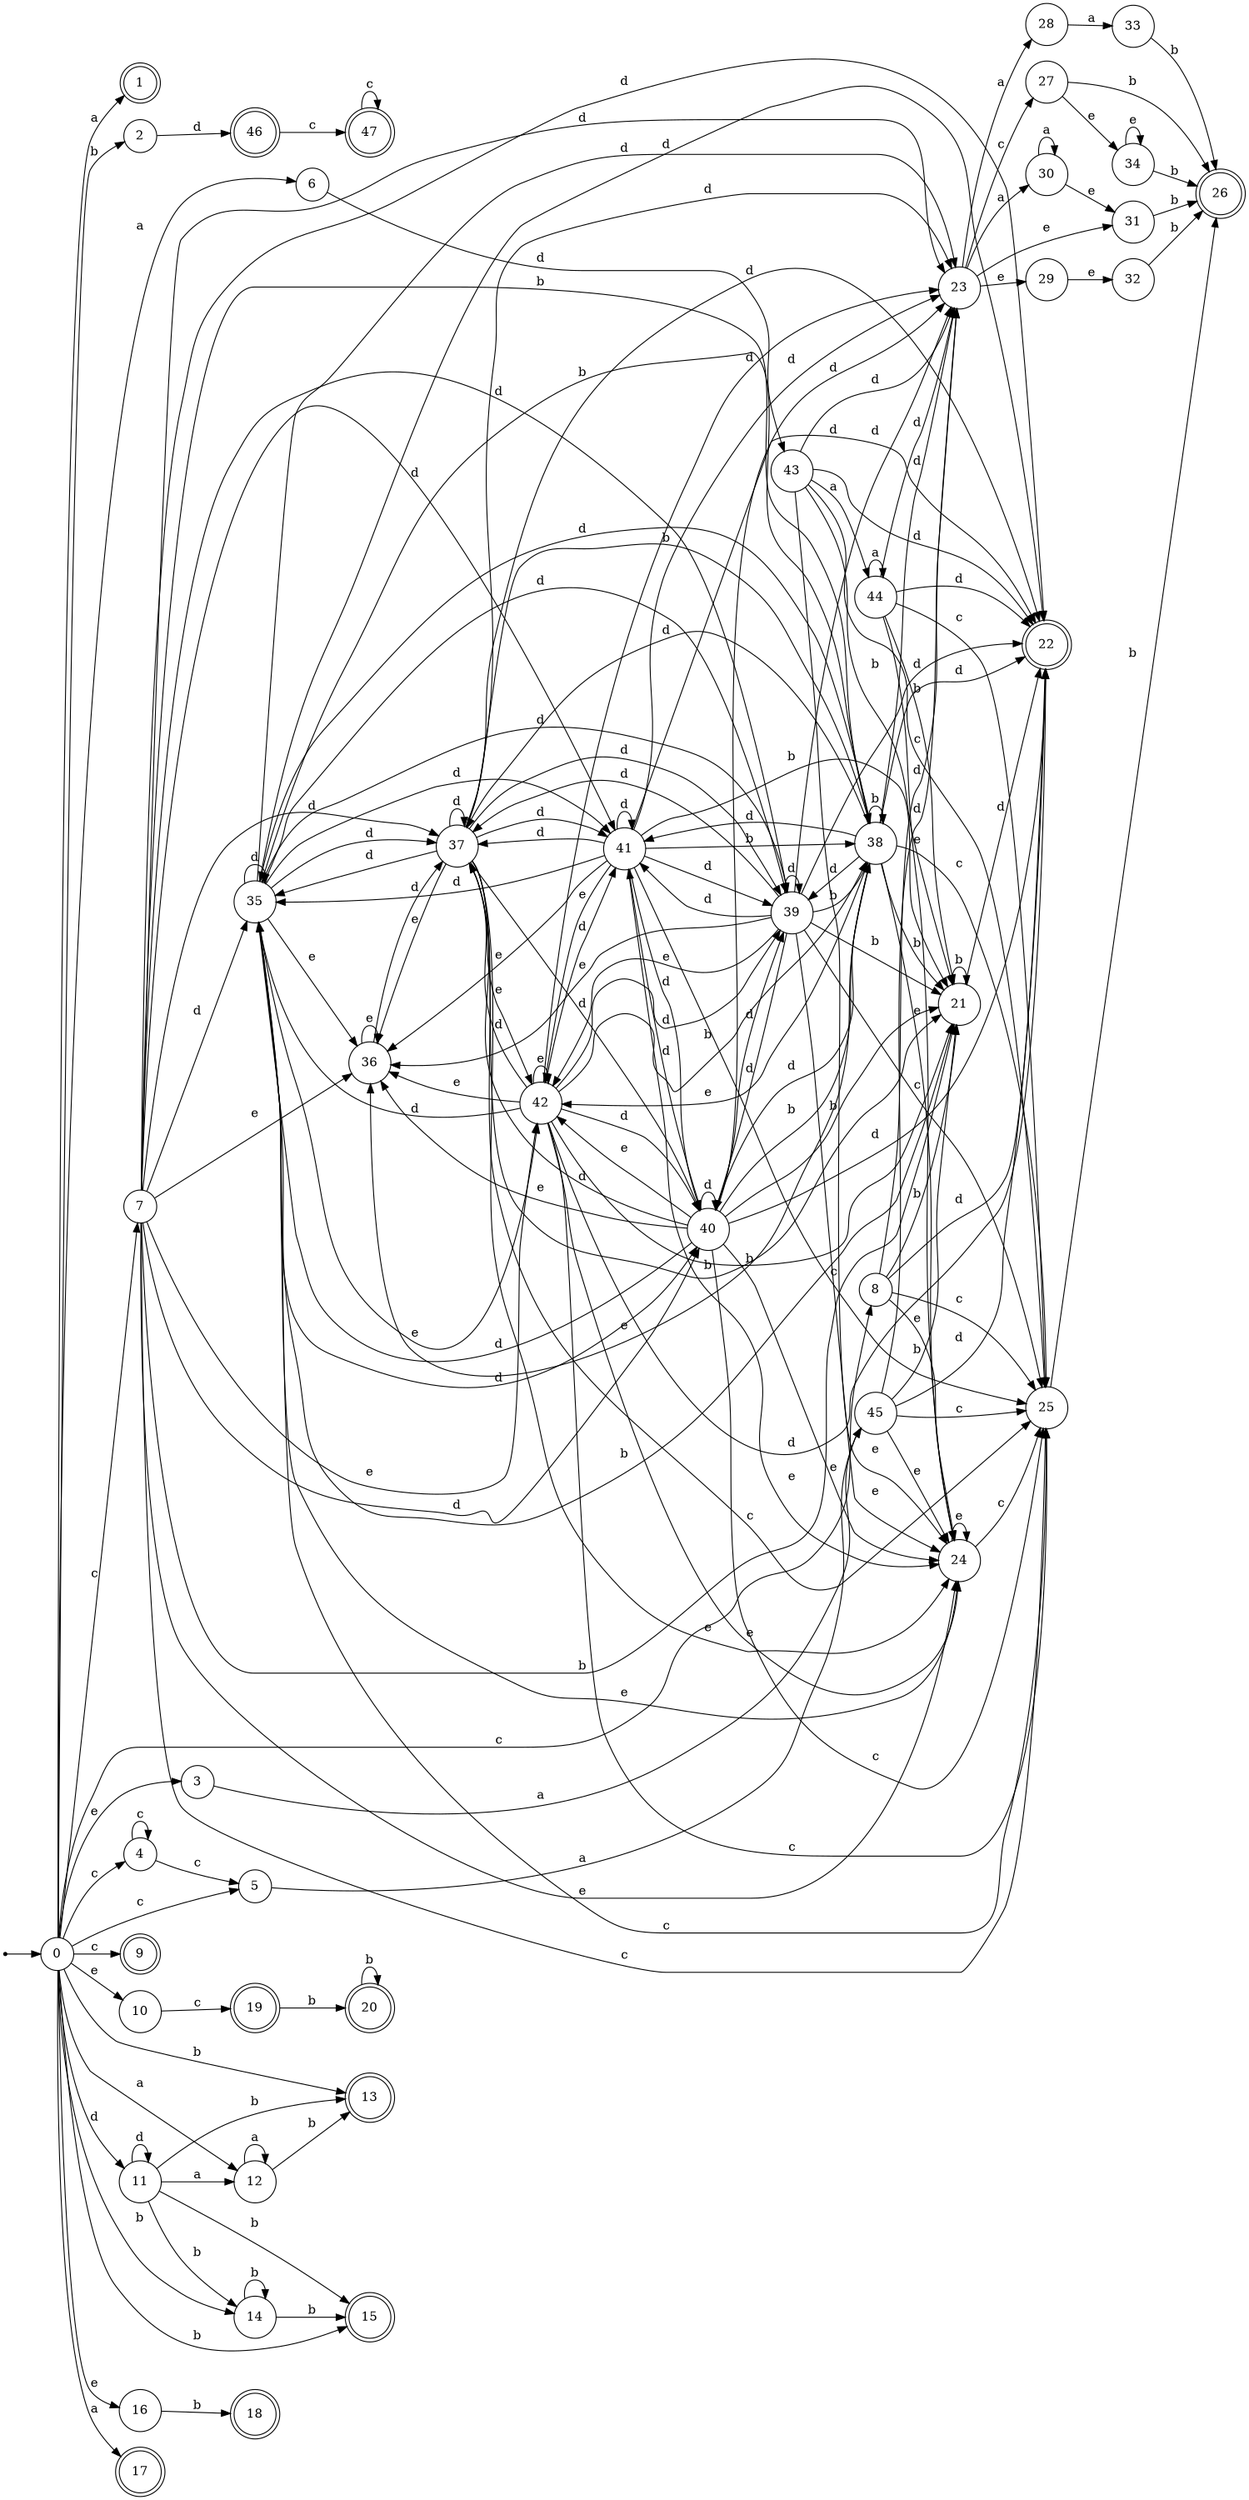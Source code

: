 digraph finite_state_machine {
rankdir=LR;
size="20,20";
node [shape = point]; "dummy0"
node [shape = circle]; "0";
"dummy0" -> "0";
node [shape = doublecircle]; "1";node [shape = circle]; "2";
node [shape = circle]; "3";
node [shape = circle]; "4";
node [shape = circle]; "5";
node [shape = circle]; "6";
node [shape = circle]; "7";
node [shape = circle]; "8";
node [shape = doublecircle]; "9";node [shape = circle]; "10";
node [shape = circle]; "11";
node [shape = circle]; "12";
node [shape = doublecircle]; "13";node [shape = circle]; "14";
node [shape = doublecircle]; "15";node [shape = circle]; "16";
node [shape = doublecircle]; "17";node [shape = doublecircle]; "18";node [shape = doublecircle]; "19";node [shape = doublecircle]; "20";node [shape = circle]; "21";
node [shape = doublecircle]; "22";node [shape = circle]; "23";
node [shape = circle]; "24";
node [shape = circle]; "25";
node [shape = doublecircle]; "26";node [shape = circle]; "27";
node [shape = circle]; "28";
node [shape = circle]; "29";
node [shape = circle]; "30";
node [shape = circle]; "31";
node [shape = circle]; "32";
node [shape = circle]; "33";
node [shape = circle]; "34";
node [shape = circle]; "35";
node [shape = circle]; "36";
node [shape = circle]; "37";
node [shape = circle]; "38";
node [shape = circle]; "39";
node [shape = circle]; "40";
node [shape = circle]; "41";
node [shape = circle]; "42";
node [shape = circle]; "43";
node [shape = circle]; "44";
node [shape = circle]; "45";
node [shape = doublecircle]; "46";node [shape = doublecircle]; "47";"0" -> "1" [label = "a"];
 "0" -> "12" [label = "a"];
 "0" -> "6" [label = "a"];
 "0" -> "17" [label = "a"];
 "0" -> "2" [label = "b"];
 "0" -> "13" [label = "b"];
 "0" -> "14" [label = "b"];
 "0" -> "15" [label = "b"];
 "0" -> "16" [label = "e"];
 "0" -> "10" [label = "e"];
 "0" -> "3" [label = "e"];
 "0" -> "4" [label = "c"];
 "0" -> "5" [label = "c"];
 "0" -> "7" [label = "c"];
 "0" -> "8" [label = "c"];
 "0" -> "9" [label = "c"];
 "0" -> "11" [label = "d"];
 "16" -> "18" [label = "b"];
 "14" -> "14" [label = "b"];
 "14" -> "15" [label = "b"];
 "12" -> "12" [label = "a"];
 "12" -> "13" [label = "b"];
 "11" -> "11" [label = "d"];
 "11" -> "12" [label = "a"];
 "11" -> "13" [label = "b"];
 "11" -> "14" [label = "b"];
 "11" -> "15" [label = "b"];
 "10" -> "19" [label = "c"];
 "19" -> "20" [label = "b"];
 "20" -> "20" [label = "b"];
 "8" -> "21" [label = "b"];
 "8" -> "22" [label = "d"];
 "8" -> "23" [label = "d"];
 "8" -> "24" [label = "e"];
 "8" -> "25" [label = "c"];
 "25" -> "26" [label = "b"];
 "24" -> "24" [label = "e"];
 "24" -> "25" [label = "c"];
 "23" -> "27" [label = "c"];
 "23" -> "28" [label = "a"];
 "23" -> "30" [label = "a"];
 "23" -> "29" [label = "e"];
 "23" -> "31" [label = "e"];
 "31" -> "26" [label = "b"];
 "30" -> "30" [label = "a"];
 "30" -> "31" [label = "e"];
 "29" -> "32" [label = "e"];
 "32" -> "26" [label = "b"];
 "28" -> "33" [label = "a"];
 "33" -> "26" [label = "b"];
 "27" -> "34" [label = "e"];
 "27" -> "26" [label = "b"];
 "34" -> "34" [label = "e"];
 "34" -> "26" [label = "b"];
 "21" -> "21" [label = "b"];
 "21" -> "22" [label = "d"];
 "7" -> "35" [label = "d"];
 "7" -> "23" [label = "d"];
 "7" -> "37" [label = "d"];
 "7" -> "22" [label = "d"];
 "7" -> "39" [label = "d"];
 "7" -> "40" [label = "d"];
 "7" -> "41" [label = "d"];
 "7" -> "24" [label = "e"];
 "7" -> "42" [label = "e"];
 "7" -> "36" [label = "e"];
 "7" -> "21" [label = "b"];
 "7" -> "38" [label = "b"];
 "7" -> "25" [label = "c"];
 "42" -> "24" [label = "e"];
 "42" -> "42" [label = "e"];
 "42" -> "36" [label = "e"];
 "42" -> "35" [label = "d"];
 "42" -> "23" [label = "d"];
 "42" -> "37" [label = "d"];
 "42" -> "22" [label = "d"];
 "42" -> "39" [label = "d"];
 "42" -> "40" [label = "d"];
 "42" -> "41" [label = "d"];
 "42" -> "21" [label = "b"];
 "42" -> "38" [label = "b"];
 "42" -> "25" [label = "c"];
 "41" -> "35" [label = "d"];
 "41" -> "23" [label = "d"];
 "41" -> "37" [label = "d"];
 "41" -> "22" [label = "d"];
 "41" -> "39" [label = "d"];
 "41" -> "40" [label = "d"];
 "41" -> "41" [label = "d"];
 "41" -> "24" [label = "e"];
 "41" -> "42" [label = "e"];
 "41" -> "36" [label = "e"];
 "41" -> "21" [label = "b"];
 "41" -> "38" [label = "b"];
 "41" -> "25" [label = "c"];
 "40" -> "35" [label = "d"];
 "40" -> "23" [label = "d"];
 "40" -> "37" [label = "d"];
 "40" -> "22" [label = "d"];
 "40" -> "39" [label = "d"];
 "40" -> "40" [label = "d"];
 "40" -> "41" [label = "d"];
 "40" -> "24" [label = "e"];
 "40" -> "42" [label = "e"];
 "40" -> "36" [label = "e"];
 "40" -> "21" [label = "b"];
 "40" -> "38" [label = "b"];
 "40" -> "25" [label = "c"];
 "39" -> "35" [label = "d"];
 "39" -> "23" [label = "d"];
 "39" -> "37" [label = "d"];
 "39" -> "22" [label = "d"];
 "39" -> "39" [label = "d"];
 "39" -> "40" [label = "d"];
 "39" -> "41" [label = "d"];
 "39" -> "24" [label = "e"];
 "39" -> "42" [label = "e"];
 "39" -> "36" [label = "e"];
 "39" -> "21" [label = "b"];
 "39" -> "38" [label = "b"];
 "39" -> "25" [label = "c"];
 "38" -> "21" [label = "b"];
 "38" -> "38" [label = "b"];
 "38" -> "24" [label = "e"];
 "38" -> "42" [label = "e"];
 "38" -> "36" [label = "e"];
 "38" -> "35" [label = "d"];
 "38" -> "23" [label = "d"];
 "38" -> "37" [label = "d"];
 "38" -> "22" [label = "d"];
 "38" -> "39" [label = "d"];
 "38" -> "40" [label = "d"];
 "38" -> "41" [label = "d"];
 "38" -> "25" [label = "c"];
 "37" -> "35" [label = "d"];
 "37" -> "23" [label = "d"];
 "37" -> "37" [label = "d"];
 "37" -> "22" [label = "d"];
 "37" -> "39" [label = "d"];
 "37" -> "40" [label = "d"];
 "37" -> "41" [label = "d"];
 "37" -> "24" [label = "e"];
 "37" -> "42" [label = "e"];
 "37" -> "36" [label = "e"];
 "37" -> "21" [label = "b"];
 "37" -> "38" [label = "b"];
 "37" -> "25" [label = "c"];
 "36" -> "36" [label = "e"];
 "36" -> "37" [label = "d"];
 "35" -> "35" [label = "d"];
 "35" -> "23" [label = "d"];
 "35" -> "37" [label = "d"];
 "35" -> "22" [label = "d"];
 "35" -> "39" [label = "d"];
 "35" -> "40" [label = "d"];
 "35" -> "41" [label = "d"];
 "35" -> "24" [label = "e"];
 "35" -> "42" [label = "e"];
 "35" -> "36" [label = "e"];
 "35" -> "21" [label = "b"];
 "35" -> "38" [label = "b"];
 "35" -> "25" [label = "c"];
 "6" -> "43" [label = "d"];
 "43" -> "44" [label = "a"];
 "43" -> "21" [label = "b"];
 "43" -> "22" [label = "d"];
 "43" -> "23" [label = "d"];
 "43" -> "24" [label = "e"];
 "43" -> "25" [label = "c"];
 "44" -> "44" [label = "a"];
 "44" -> "21" [label = "b"];
 "44" -> "22" [label = "d"];
 "44" -> "23" [label = "d"];
 "44" -> "24" [label = "e"];
 "44" -> "25" [label = "c"];
 "5" -> "45" [label = "a"];
 "45" -> "21" [label = "b"];
 "45" -> "22" [label = "d"];
 "45" -> "23" [label = "d"];
 "45" -> "24" [label = "e"];
 "45" -> "25" [label = "c"];
 "4" -> "4" [label = "c"];
 "4" -> "5" [label = "c"];
 "3" -> "45" [label = "a"];
 "2" -> "46" [label = "d"];
 "46" -> "47" [label = "c"];
 "47" -> "47" [label = "c"];
 }
